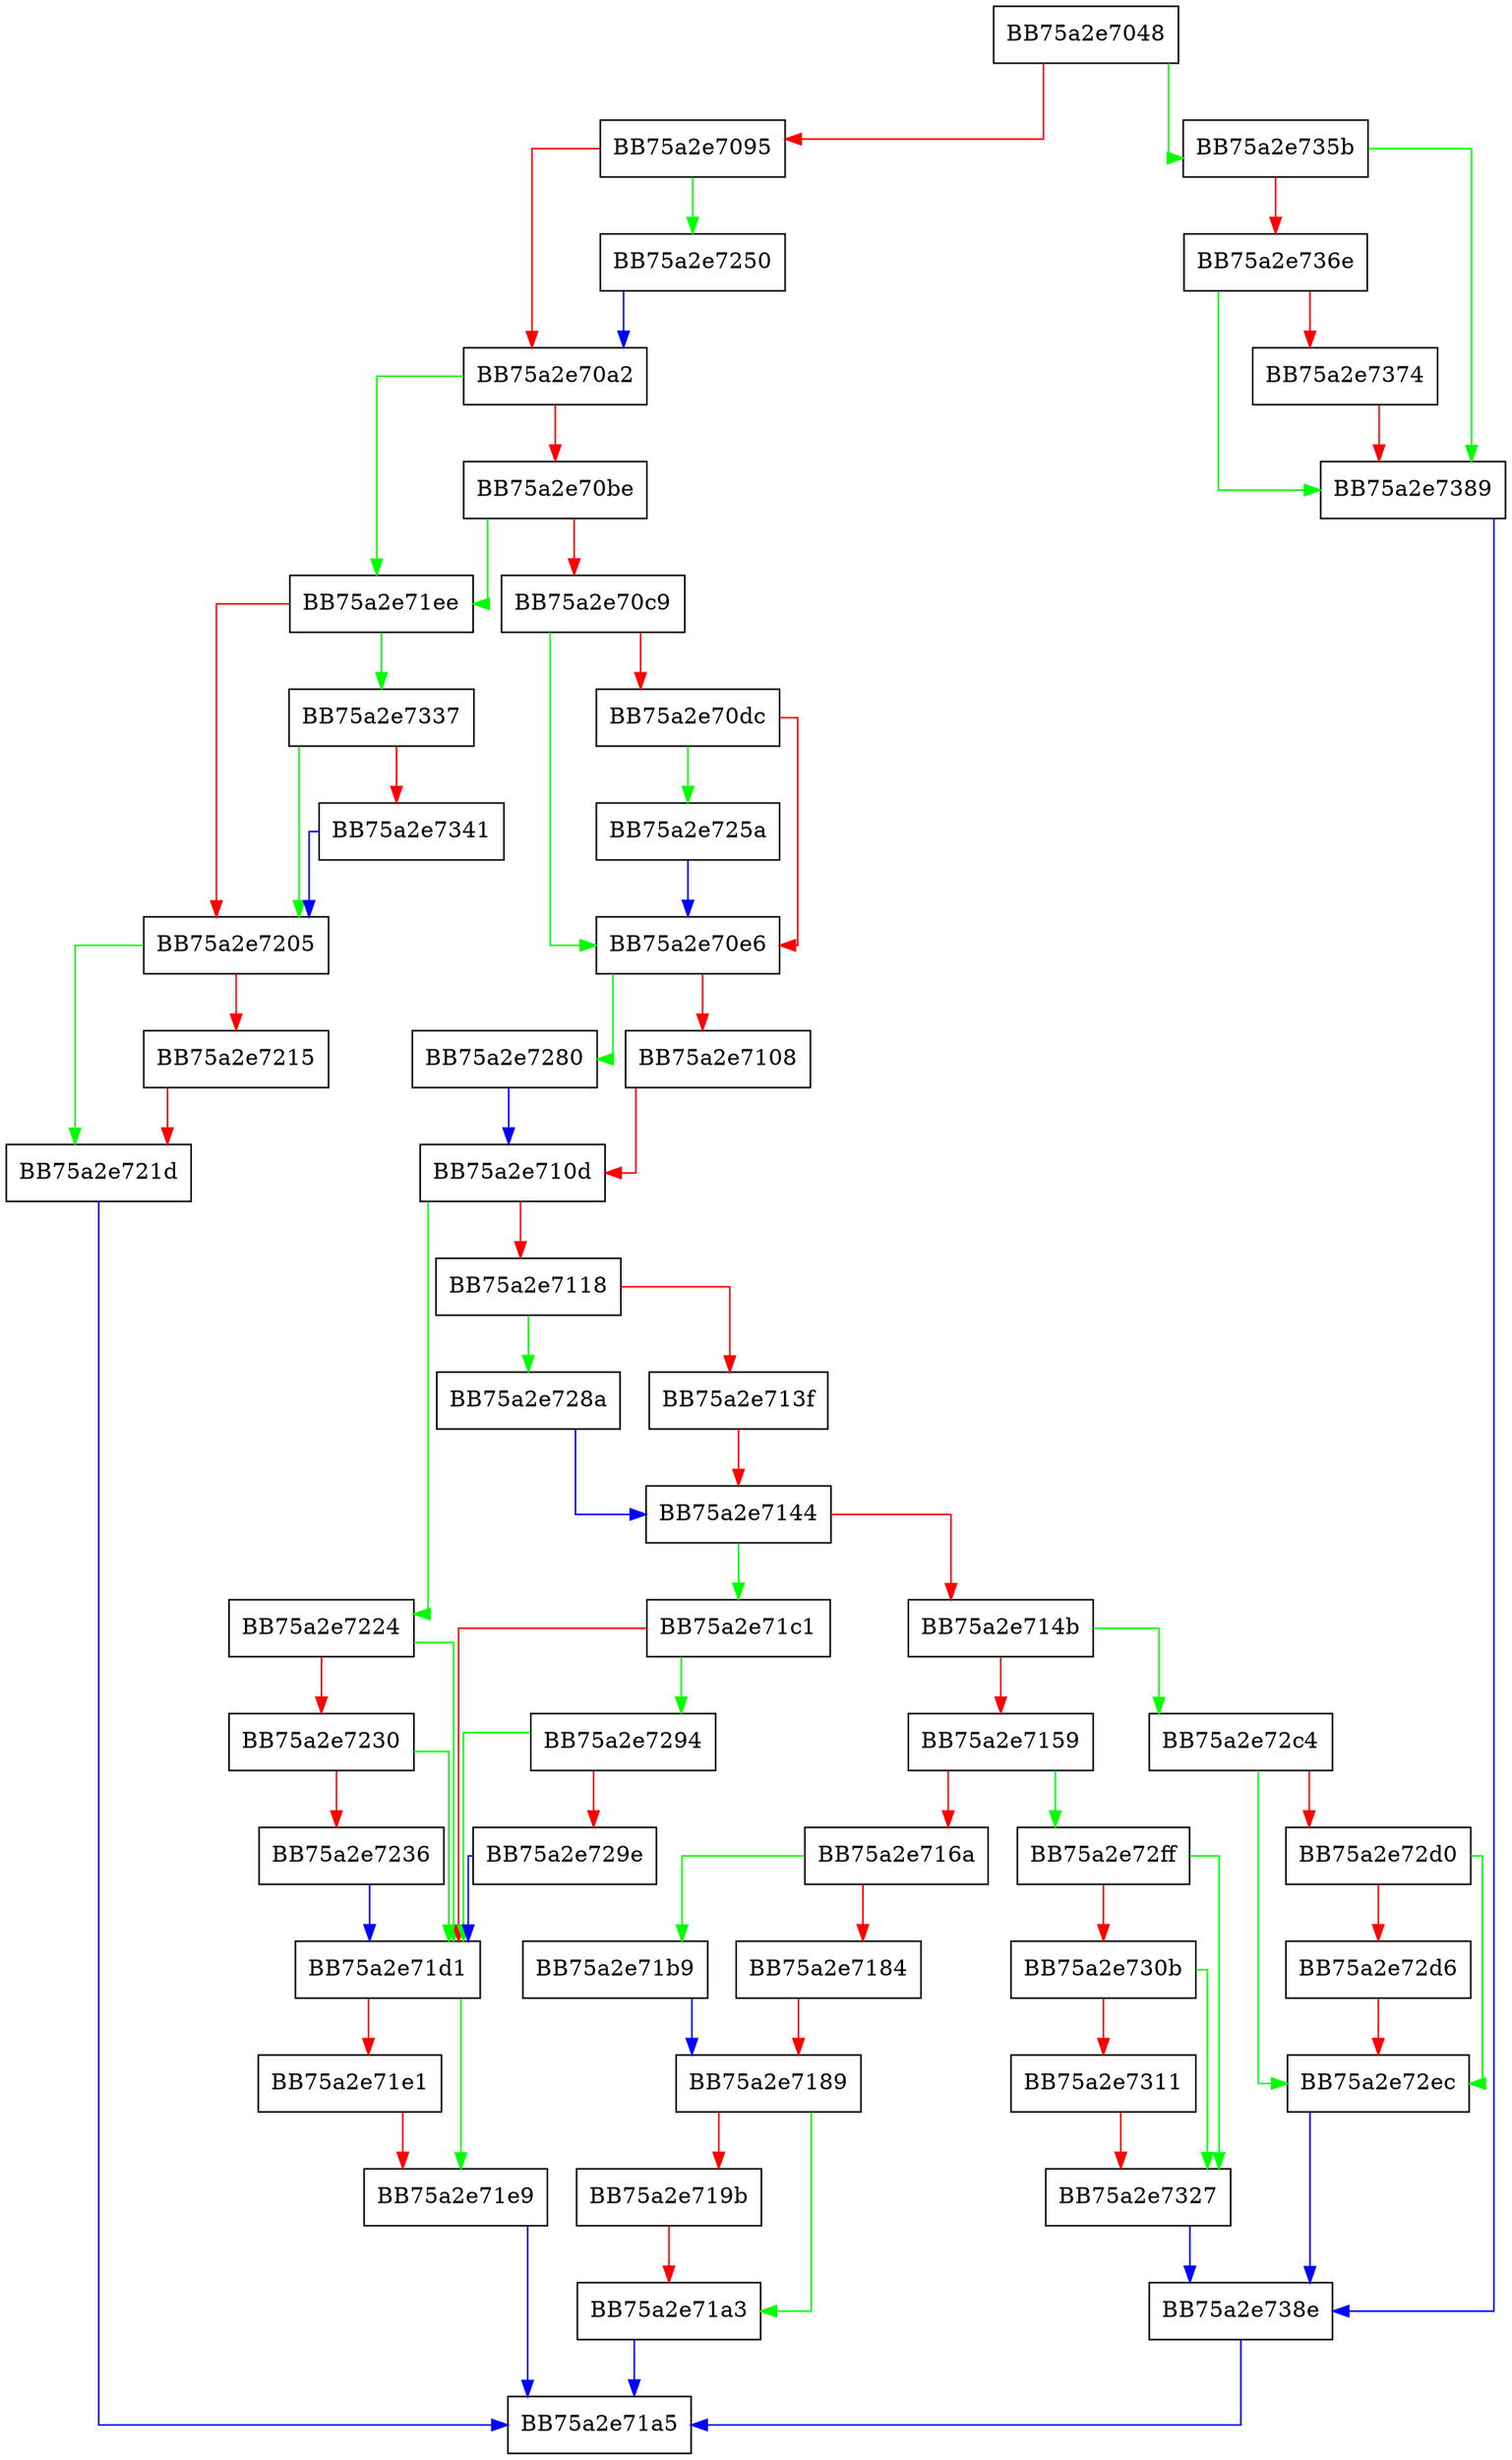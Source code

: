 digraph SendNotification {
  node [shape="box"];
  graph [splines=ortho];
  BB75a2e7048 -> BB75a2e735b [color="green"];
  BB75a2e7048 -> BB75a2e7095 [color="red"];
  BB75a2e7095 -> BB75a2e7250 [color="green"];
  BB75a2e7095 -> BB75a2e70a2 [color="red"];
  BB75a2e70a2 -> BB75a2e71ee [color="green"];
  BB75a2e70a2 -> BB75a2e70be [color="red"];
  BB75a2e70be -> BB75a2e71ee [color="green"];
  BB75a2e70be -> BB75a2e70c9 [color="red"];
  BB75a2e70c9 -> BB75a2e70e6 [color="green"];
  BB75a2e70c9 -> BB75a2e70dc [color="red"];
  BB75a2e70dc -> BB75a2e725a [color="green"];
  BB75a2e70dc -> BB75a2e70e6 [color="red"];
  BB75a2e70e6 -> BB75a2e7280 [color="green"];
  BB75a2e70e6 -> BB75a2e7108 [color="red"];
  BB75a2e7108 -> BB75a2e710d [color="red"];
  BB75a2e710d -> BB75a2e7224 [color="green"];
  BB75a2e710d -> BB75a2e7118 [color="red"];
  BB75a2e7118 -> BB75a2e728a [color="green"];
  BB75a2e7118 -> BB75a2e713f [color="red"];
  BB75a2e713f -> BB75a2e7144 [color="red"];
  BB75a2e7144 -> BB75a2e71c1 [color="green"];
  BB75a2e7144 -> BB75a2e714b [color="red"];
  BB75a2e714b -> BB75a2e72c4 [color="green"];
  BB75a2e714b -> BB75a2e7159 [color="red"];
  BB75a2e7159 -> BB75a2e72ff [color="green"];
  BB75a2e7159 -> BB75a2e716a [color="red"];
  BB75a2e716a -> BB75a2e71b9 [color="green"];
  BB75a2e716a -> BB75a2e7184 [color="red"];
  BB75a2e7184 -> BB75a2e7189 [color="red"];
  BB75a2e7189 -> BB75a2e71a3 [color="green"];
  BB75a2e7189 -> BB75a2e719b [color="red"];
  BB75a2e719b -> BB75a2e71a3 [color="red"];
  BB75a2e71a3 -> BB75a2e71a5 [color="blue"];
  BB75a2e71b9 -> BB75a2e7189 [color="blue"];
  BB75a2e71c1 -> BB75a2e7294 [color="green"];
  BB75a2e71c1 -> BB75a2e71d1 [color="red"];
  BB75a2e71d1 -> BB75a2e71e9 [color="green"];
  BB75a2e71d1 -> BB75a2e71e1 [color="red"];
  BB75a2e71e1 -> BB75a2e71e9 [color="red"];
  BB75a2e71e9 -> BB75a2e71a5 [color="blue"];
  BB75a2e71ee -> BB75a2e7337 [color="green"];
  BB75a2e71ee -> BB75a2e7205 [color="red"];
  BB75a2e7205 -> BB75a2e721d [color="green"];
  BB75a2e7205 -> BB75a2e7215 [color="red"];
  BB75a2e7215 -> BB75a2e721d [color="red"];
  BB75a2e721d -> BB75a2e71a5 [color="blue"];
  BB75a2e7224 -> BB75a2e71d1 [color="green"];
  BB75a2e7224 -> BB75a2e7230 [color="red"];
  BB75a2e7230 -> BB75a2e71d1 [color="green"];
  BB75a2e7230 -> BB75a2e7236 [color="red"];
  BB75a2e7236 -> BB75a2e71d1 [color="blue"];
  BB75a2e7250 -> BB75a2e70a2 [color="blue"];
  BB75a2e725a -> BB75a2e70e6 [color="blue"];
  BB75a2e7280 -> BB75a2e710d [color="blue"];
  BB75a2e728a -> BB75a2e7144 [color="blue"];
  BB75a2e7294 -> BB75a2e71d1 [color="green"];
  BB75a2e7294 -> BB75a2e729e [color="red"];
  BB75a2e729e -> BB75a2e71d1 [color="blue"];
  BB75a2e72c4 -> BB75a2e72ec [color="green"];
  BB75a2e72c4 -> BB75a2e72d0 [color="red"];
  BB75a2e72d0 -> BB75a2e72ec [color="green"];
  BB75a2e72d0 -> BB75a2e72d6 [color="red"];
  BB75a2e72d6 -> BB75a2e72ec [color="red"];
  BB75a2e72ec -> BB75a2e738e [color="blue"];
  BB75a2e72ff -> BB75a2e7327 [color="green"];
  BB75a2e72ff -> BB75a2e730b [color="red"];
  BB75a2e730b -> BB75a2e7327 [color="green"];
  BB75a2e730b -> BB75a2e7311 [color="red"];
  BB75a2e7311 -> BB75a2e7327 [color="red"];
  BB75a2e7327 -> BB75a2e738e [color="blue"];
  BB75a2e7337 -> BB75a2e7205 [color="green"];
  BB75a2e7337 -> BB75a2e7341 [color="red"];
  BB75a2e7341 -> BB75a2e7205 [color="blue"];
  BB75a2e735b -> BB75a2e7389 [color="green"];
  BB75a2e735b -> BB75a2e736e [color="red"];
  BB75a2e736e -> BB75a2e7389 [color="green"];
  BB75a2e736e -> BB75a2e7374 [color="red"];
  BB75a2e7374 -> BB75a2e7389 [color="red"];
  BB75a2e7389 -> BB75a2e738e [color="blue"];
  BB75a2e738e -> BB75a2e71a5 [color="blue"];
}